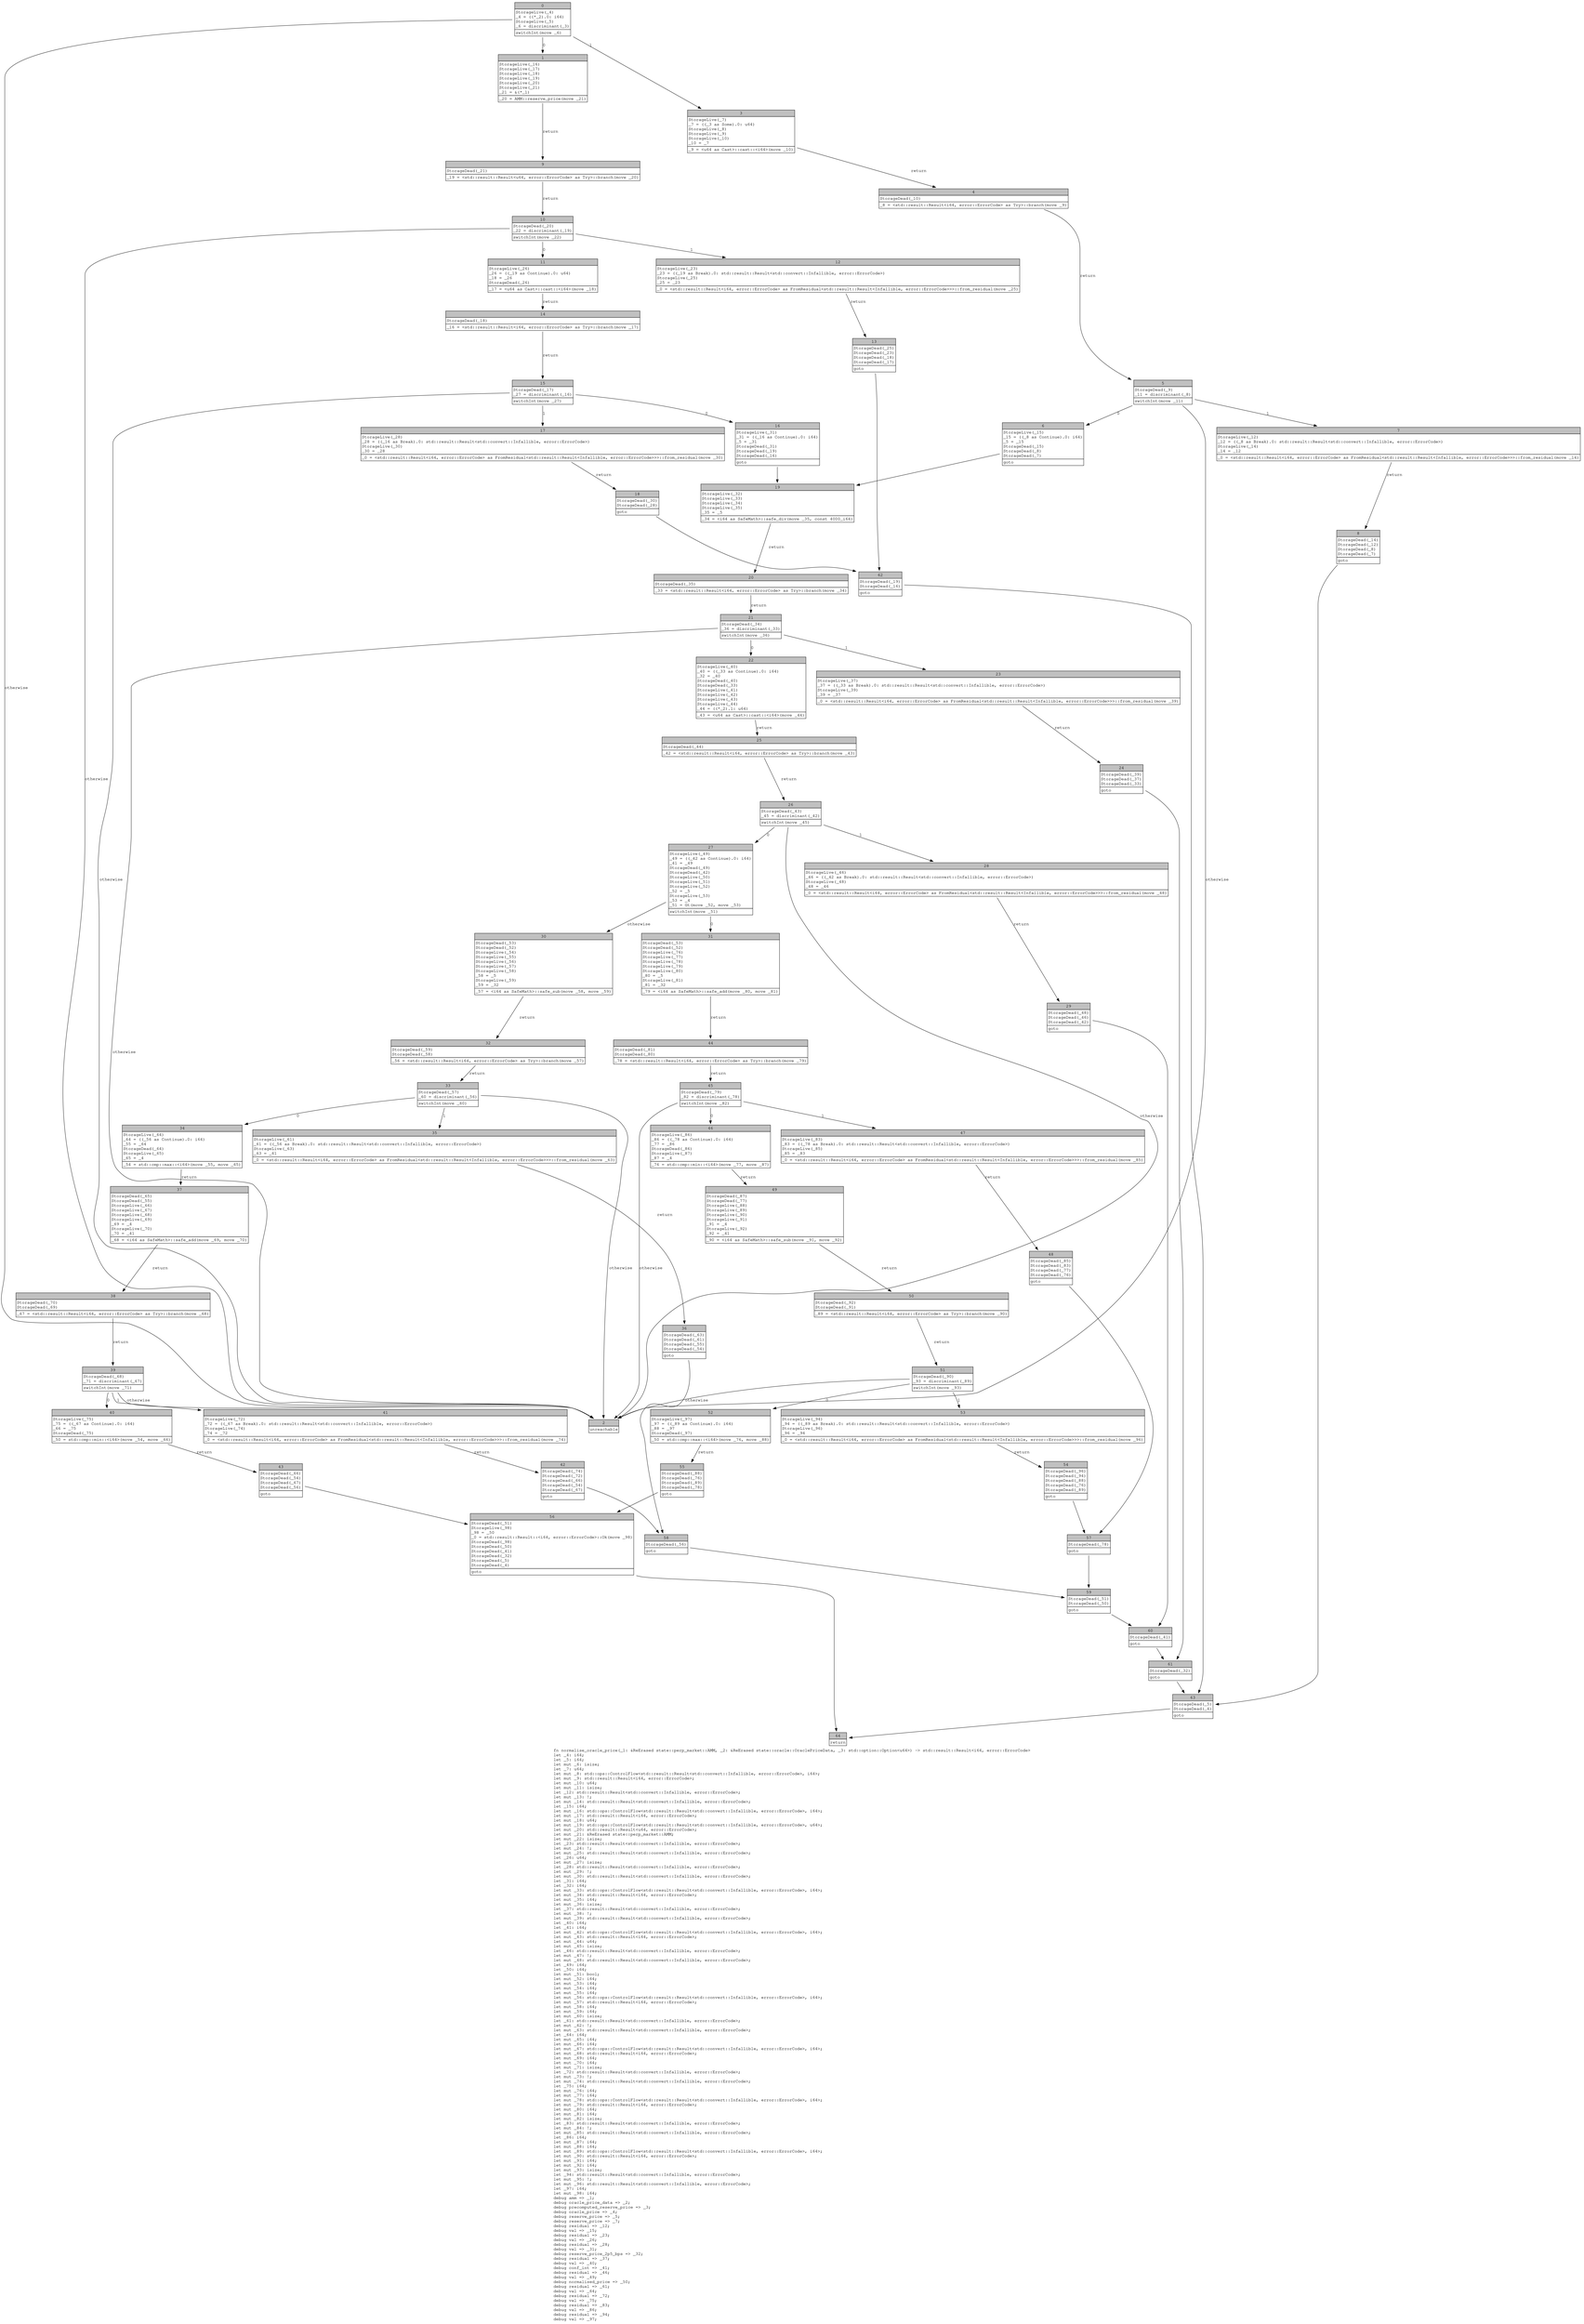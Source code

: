 digraph Mir_0_1810 {
    graph [fontname="Courier, monospace"];
    node [fontname="Courier, monospace"];
    edge [fontname="Courier, monospace"];
    label=<fn normalise_oracle_price(_1: &amp;ReErased state::perp_market::AMM, _2: &amp;ReErased state::oracle::OraclePriceData, _3: std::option::Option&lt;u64&gt;) -&gt; std::result::Result&lt;i64, error::ErrorCode&gt;<br align="left"/>let _4: i64;<br align="left"/>let _5: i64;<br align="left"/>let mut _6: isize;<br align="left"/>let _7: u64;<br align="left"/>let mut _8: std::ops::ControlFlow&lt;std::result::Result&lt;std::convert::Infallible, error::ErrorCode&gt;, i64&gt;;<br align="left"/>let mut _9: std::result::Result&lt;i64, error::ErrorCode&gt;;<br align="left"/>let mut _10: u64;<br align="left"/>let mut _11: isize;<br align="left"/>let _12: std::result::Result&lt;std::convert::Infallible, error::ErrorCode&gt;;<br align="left"/>let mut _13: !;<br align="left"/>let mut _14: std::result::Result&lt;std::convert::Infallible, error::ErrorCode&gt;;<br align="left"/>let _15: i64;<br align="left"/>let mut _16: std::ops::ControlFlow&lt;std::result::Result&lt;std::convert::Infallible, error::ErrorCode&gt;, i64&gt;;<br align="left"/>let mut _17: std::result::Result&lt;i64, error::ErrorCode&gt;;<br align="left"/>let mut _18: u64;<br align="left"/>let mut _19: std::ops::ControlFlow&lt;std::result::Result&lt;std::convert::Infallible, error::ErrorCode&gt;, u64&gt;;<br align="left"/>let mut _20: std::result::Result&lt;u64, error::ErrorCode&gt;;<br align="left"/>let mut _21: &amp;ReErased state::perp_market::AMM;<br align="left"/>let mut _22: isize;<br align="left"/>let _23: std::result::Result&lt;std::convert::Infallible, error::ErrorCode&gt;;<br align="left"/>let mut _24: !;<br align="left"/>let mut _25: std::result::Result&lt;std::convert::Infallible, error::ErrorCode&gt;;<br align="left"/>let _26: u64;<br align="left"/>let mut _27: isize;<br align="left"/>let _28: std::result::Result&lt;std::convert::Infallible, error::ErrorCode&gt;;<br align="left"/>let mut _29: !;<br align="left"/>let mut _30: std::result::Result&lt;std::convert::Infallible, error::ErrorCode&gt;;<br align="left"/>let _31: i64;<br align="left"/>let _32: i64;<br align="left"/>let mut _33: std::ops::ControlFlow&lt;std::result::Result&lt;std::convert::Infallible, error::ErrorCode&gt;, i64&gt;;<br align="left"/>let mut _34: std::result::Result&lt;i64, error::ErrorCode&gt;;<br align="left"/>let mut _35: i64;<br align="left"/>let mut _36: isize;<br align="left"/>let _37: std::result::Result&lt;std::convert::Infallible, error::ErrorCode&gt;;<br align="left"/>let mut _38: !;<br align="left"/>let mut _39: std::result::Result&lt;std::convert::Infallible, error::ErrorCode&gt;;<br align="left"/>let _40: i64;<br align="left"/>let _41: i64;<br align="left"/>let mut _42: std::ops::ControlFlow&lt;std::result::Result&lt;std::convert::Infallible, error::ErrorCode&gt;, i64&gt;;<br align="left"/>let mut _43: std::result::Result&lt;i64, error::ErrorCode&gt;;<br align="left"/>let mut _44: u64;<br align="left"/>let mut _45: isize;<br align="left"/>let _46: std::result::Result&lt;std::convert::Infallible, error::ErrorCode&gt;;<br align="left"/>let mut _47: !;<br align="left"/>let mut _48: std::result::Result&lt;std::convert::Infallible, error::ErrorCode&gt;;<br align="left"/>let _49: i64;<br align="left"/>let _50: i64;<br align="left"/>let mut _51: bool;<br align="left"/>let mut _52: i64;<br align="left"/>let mut _53: i64;<br align="left"/>let mut _54: i64;<br align="left"/>let mut _55: i64;<br align="left"/>let mut _56: std::ops::ControlFlow&lt;std::result::Result&lt;std::convert::Infallible, error::ErrorCode&gt;, i64&gt;;<br align="left"/>let mut _57: std::result::Result&lt;i64, error::ErrorCode&gt;;<br align="left"/>let mut _58: i64;<br align="left"/>let mut _59: i64;<br align="left"/>let mut _60: isize;<br align="left"/>let _61: std::result::Result&lt;std::convert::Infallible, error::ErrorCode&gt;;<br align="left"/>let mut _62: !;<br align="left"/>let mut _63: std::result::Result&lt;std::convert::Infallible, error::ErrorCode&gt;;<br align="left"/>let _64: i64;<br align="left"/>let mut _65: i64;<br align="left"/>let mut _66: i64;<br align="left"/>let mut _67: std::ops::ControlFlow&lt;std::result::Result&lt;std::convert::Infallible, error::ErrorCode&gt;, i64&gt;;<br align="left"/>let mut _68: std::result::Result&lt;i64, error::ErrorCode&gt;;<br align="left"/>let mut _69: i64;<br align="left"/>let mut _70: i64;<br align="left"/>let mut _71: isize;<br align="left"/>let _72: std::result::Result&lt;std::convert::Infallible, error::ErrorCode&gt;;<br align="left"/>let mut _73: !;<br align="left"/>let mut _74: std::result::Result&lt;std::convert::Infallible, error::ErrorCode&gt;;<br align="left"/>let _75: i64;<br align="left"/>let mut _76: i64;<br align="left"/>let mut _77: i64;<br align="left"/>let mut _78: std::ops::ControlFlow&lt;std::result::Result&lt;std::convert::Infallible, error::ErrorCode&gt;, i64&gt;;<br align="left"/>let mut _79: std::result::Result&lt;i64, error::ErrorCode&gt;;<br align="left"/>let mut _80: i64;<br align="left"/>let mut _81: i64;<br align="left"/>let mut _82: isize;<br align="left"/>let _83: std::result::Result&lt;std::convert::Infallible, error::ErrorCode&gt;;<br align="left"/>let mut _84: !;<br align="left"/>let mut _85: std::result::Result&lt;std::convert::Infallible, error::ErrorCode&gt;;<br align="left"/>let _86: i64;<br align="left"/>let mut _87: i64;<br align="left"/>let mut _88: i64;<br align="left"/>let mut _89: std::ops::ControlFlow&lt;std::result::Result&lt;std::convert::Infallible, error::ErrorCode&gt;, i64&gt;;<br align="left"/>let mut _90: std::result::Result&lt;i64, error::ErrorCode&gt;;<br align="left"/>let mut _91: i64;<br align="left"/>let mut _92: i64;<br align="left"/>let mut _93: isize;<br align="left"/>let _94: std::result::Result&lt;std::convert::Infallible, error::ErrorCode&gt;;<br align="left"/>let mut _95: !;<br align="left"/>let mut _96: std::result::Result&lt;std::convert::Infallible, error::ErrorCode&gt;;<br align="left"/>let _97: i64;<br align="left"/>let mut _98: i64;<br align="left"/>debug amm =&gt; _1;<br align="left"/>debug oracle_price_data =&gt; _2;<br align="left"/>debug precomputed_reserve_price =&gt; _3;<br align="left"/>debug oracle_price =&gt; _4;<br align="left"/>debug reserve_price =&gt; _5;<br align="left"/>debug reserve_price =&gt; _7;<br align="left"/>debug residual =&gt; _12;<br align="left"/>debug val =&gt; _15;<br align="left"/>debug residual =&gt; _23;<br align="left"/>debug val =&gt; _26;<br align="left"/>debug residual =&gt; _28;<br align="left"/>debug val =&gt; _31;<br align="left"/>debug reserve_price_2p5_bps =&gt; _32;<br align="left"/>debug residual =&gt; _37;<br align="left"/>debug val =&gt; _40;<br align="left"/>debug conf_int =&gt; _41;<br align="left"/>debug residual =&gt; _46;<br align="left"/>debug val =&gt; _49;<br align="left"/>debug normalised_price =&gt; _50;<br align="left"/>debug residual =&gt; _61;<br align="left"/>debug val =&gt; _64;<br align="left"/>debug residual =&gt; _72;<br align="left"/>debug val =&gt; _75;<br align="left"/>debug residual =&gt; _83;<br align="left"/>debug val =&gt; _86;<br align="left"/>debug residual =&gt; _94;<br align="left"/>debug val =&gt; _97;<br align="left"/>>;
    bb0__0_1810 [shape="none", label=<<table border="0" cellborder="1" cellspacing="0"><tr><td bgcolor="gray" align="center" colspan="1">0</td></tr><tr><td align="left" balign="left">StorageLive(_4)<br/>_4 = ((*_2).0: i64)<br/>StorageLive(_5)<br/>_6 = discriminant(_3)<br/></td></tr><tr><td align="left">switchInt(move _6)</td></tr></table>>];
    bb1__0_1810 [shape="none", label=<<table border="0" cellborder="1" cellspacing="0"><tr><td bgcolor="gray" align="center" colspan="1">1</td></tr><tr><td align="left" balign="left">StorageLive(_16)<br/>StorageLive(_17)<br/>StorageLive(_18)<br/>StorageLive(_19)<br/>StorageLive(_20)<br/>StorageLive(_21)<br/>_21 = &amp;(*_1)<br/></td></tr><tr><td align="left">_20 = AMM::reserve_price(move _21)</td></tr></table>>];
    bb2__0_1810 [shape="none", label=<<table border="0" cellborder="1" cellspacing="0"><tr><td bgcolor="gray" align="center" colspan="1">2</td></tr><tr><td align="left">unreachable</td></tr></table>>];
    bb3__0_1810 [shape="none", label=<<table border="0" cellborder="1" cellspacing="0"><tr><td bgcolor="gray" align="center" colspan="1">3</td></tr><tr><td align="left" balign="left">StorageLive(_7)<br/>_7 = ((_3 as Some).0: u64)<br/>StorageLive(_8)<br/>StorageLive(_9)<br/>StorageLive(_10)<br/>_10 = _7<br/></td></tr><tr><td align="left">_9 = &lt;u64 as Cast&gt;::cast::&lt;i64&gt;(move _10)</td></tr></table>>];
    bb4__0_1810 [shape="none", label=<<table border="0" cellborder="1" cellspacing="0"><tr><td bgcolor="gray" align="center" colspan="1">4</td></tr><tr><td align="left" balign="left">StorageDead(_10)<br/></td></tr><tr><td align="left">_8 = &lt;std::result::Result&lt;i64, error::ErrorCode&gt; as Try&gt;::branch(move _9)</td></tr></table>>];
    bb5__0_1810 [shape="none", label=<<table border="0" cellborder="1" cellspacing="0"><tr><td bgcolor="gray" align="center" colspan="1">5</td></tr><tr><td align="left" balign="left">StorageDead(_9)<br/>_11 = discriminant(_8)<br/></td></tr><tr><td align="left">switchInt(move _11)</td></tr></table>>];
    bb6__0_1810 [shape="none", label=<<table border="0" cellborder="1" cellspacing="0"><tr><td bgcolor="gray" align="center" colspan="1">6</td></tr><tr><td align="left" balign="left">StorageLive(_15)<br/>_15 = ((_8 as Continue).0: i64)<br/>_5 = _15<br/>StorageDead(_15)<br/>StorageDead(_8)<br/>StorageDead(_7)<br/></td></tr><tr><td align="left">goto</td></tr></table>>];
    bb7__0_1810 [shape="none", label=<<table border="0" cellborder="1" cellspacing="0"><tr><td bgcolor="gray" align="center" colspan="1">7</td></tr><tr><td align="left" balign="left">StorageLive(_12)<br/>_12 = ((_8 as Break).0: std::result::Result&lt;std::convert::Infallible, error::ErrorCode&gt;)<br/>StorageLive(_14)<br/>_14 = _12<br/></td></tr><tr><td align="left">_0 = &lt;std::result::Result&lt;i64, error::ErrorCode&gt; as FromResidual&lt;std::result::Result&lt;Infallible, error::ErrorCode&gt;&gt;&gt;::from_residual(move _14)</td></tr></table>>];
    bb8__0_1810 [shape="none", label=<<table border="0" cellborder="1" cellspacing="0"><tr><td bgcolor="gray" align="center" colspan="1">8</td></tr><tr><td align="left" balign="left">StorageDead(_14)<br/>StorageDead(_12)<br/>StorageDead(_8)<br/>StorageDead(_7)<br/></td></tr><tr><td align="left">goto</td></tr></table>>];
    bb9__0_1810 [shape="none", label=<<table border="0" cellborder="1" cellspacing="0"><tr><td bgcolor="gray" align="center" colspan="1">9</td></tr><tr><td align="left" balign="left">StorageDead(_21)<br/></td></tr><tr><td align="left">_19 = &lt;std::result::Result&lt;u64, error::ErrorCode&gt; as Try&gt;::branch(move _20)</td></tr></table>>];
    bb10__0_1810 [shape="none", label=<<table border="0" cellborder="1" cellspacing="0"><tr><td bgcolor="gray" align="center" colspan="1">10</td></tr><tr><td align="left" balign="left">StorageDead(_20)<br/>_22 = discriminant(_19)<br/></td></tr><tr><td align="left">switchInt(move _22)</td></tr></table>>];
    bb11__0_1810 [shape="none", label=<<table border="0" cellborder="1" cellspacing="0"><tr><td bgcolor="gray" align="center" colspan="1">11</td></tr><tr><td align="left" balign="left">StorageLive(_26)<br/>_26 = ((_19 as Continue).0: u64)<br/>_18 = _26<br/>StorageDead(_26)<br/></td></tr><tr><td align="left">_17 = &lt;u64 as Cast&gt;::cast::&lt;i64&gt;(move _18)</td></tr></table>>];
    bb12__0_1810 [shape="none", label=<<table border="0" cellborder="1" cellspacing="0"><tr><td bgcolor="gray" align="center" colspan="1">12</td></tr><tr><td align="left" balign="left">StorageLive(_23)<br/>_23 = ((_19 as Break).0: std::result::Result&lt;std::convert::Infallible, error::ErrorCode&gt;)<br/>StorageLive(_25)<br/>_25 = _23<br/></td></tr><tr><td align="left">_0 = &lt;std::result::Result&lt;i64, error::ErrorCode&gt; as FromResidual&lt;std::result::Result&lt;Infallible, error::ErrorCode&gt;&gt;&gt;::from_residual(move _25)</td></tr></table>>];
    bb13__0_1810 [shape="none", label=<<table border="0" cellborder="1" cellspacing="0"><tr><td bgcolor="gray" align="center" colspan="1">13</td></tr><tr><td align="left" balign="left">StorageDead(_25)<br/>StorageDead(_23)<br/>StorageDead(_18)<br/>StorageDead(_17)<br/></td></tr><tr><td align="left">goto</td></tr></table>>];
    bb14__0_1810 [shape="none", label=<<table border="0" cellborder="1" cellspacing="0"><tr><td bgcolor="gray" align="center" colspan="1">14</td></tr><tr><td align="left" balign="left">StorageDead(_18)<br/></td></tr><tr><td align="left">_16 = &lt;std::result::Result&lt;i64, error::ErrorCode&gt; as Try&gt;::branch(move _17)</td></tr></table>>];
    bb15__0_1810 [shape="none", label=<<table border="0" cellborder="1" cellspacing="0"><tr><td bgcolor="gray" align="center" colspan="1">15</td></tr><tr><td align="left" balign="left">StorageDead(_17)<br/>_27 = discriminant(_16)<br/></td></tr><tr><td align="left">switchInt(move _27)</td></tr></table>>];
    bb16__0_1810 [shape="none", label=<<table border="0" cellborder="1" cellspacing="0"><tr><td bgcolor="gray" align="center" colspan="1">16</td></tr><tr><td align="left" balign="left">StorageLive(_31)<br/>_31 = ((_16 as Continue).0: i64)<br/>_5 = _31<br/>StorageDead(_31)<br/>StorageDead(_19)<br/>StorageDead(_16)<br/></td></tr><tr><td align="left">goto</td></tr></table>>];
    bb17__0_1810 [shape="none", label=<<table border="0" cellborder="1" cellspacing="0"><tr><td bgcolor="gray" align="center" colspan="1">17</td></tr><tr><td align="left" balign="left">StorageLive(_28)<br/>_28 = ((_16 as Break).0: std::result::Result&lt;std::convert::Infallible, error::ErrorCode&gt;)<br/>StorageLive(_30)<br/>_30 = _28<br/></td></tr><tr><td align="left">_0 = &lt;std::result::Result&lt;i64, error::ErrorCode&gt; as FromResidual&lt;std::result::Result&lt;Infallible, error::ErrorCode&gt;&gt;&gt;::from_residual(move _30)</td></tr></table>>];
    bb18__0_1810 [shape="none", label=<<table border="0" cellborder="1" cellspacing="0"><tr><td bgcolor="gray" align="center" colspan="1">18</td></tr><tr><td align="left" balign="left">StorageDead(_30)<br/>StorageDead(_28)<br/></td></tr><tr><td align="left">goto</td></tr></table>>];
    bb19__0_1810 [shape="none", label=<<table border="0" cellborder="1" cellspacing="0"><tr><td bgcolor="gray" align="center" colspan="1">19</td></tr><tr><td align="left" balign="left">StorageLive(_32)<br/>StorageLive(_33)<br/>StorageLive(_34)<br/>StorageLive(_35)<br/>_35 = _5<br/></td></tr><tr><td align="left">_34 = &lt;i64 as SafeMath&gt;::safe_div(move _35, const 4000_i64)</td></tr></table>>];
    bb20__0_1810 [shape="none", label=<<table border="0" cellborder="1" cellspacing="0"><tr><td bgcolor="gray" align="center" colspan="1">20</td></tr><tr><td align="left" balign="left">StorageDead(_35)<br/></td></tr><tr><td align="left">_33 = &lt;std::result::Result&lt;i64, error::ErrorCode&gt; as Try&gt;::branch(move _34)</td></tr></table>>];
    bb21__0_1810 [shape="none", label=<<table border="0" cellborder="1" cellspacing="0"><tr><td bgcolor="gray" align="center" colspan="1">21</td></tr><tr><td align="left" balign="left">StorageDead(_34)<br/>_36 = discriminant(_33)<br/></td></tr><tr><td align="left">switchInt(move _36)</td></tr></table>>];
    bb22__0_1810 [shape="none", label=<<table border="0" cellborder="1" cellspacing="0"><tr><td bgcolor="gray" align="center" colspan="1">22</td></tr><tr><td align="left" balign="left">StorageLive(_40)<br/>_40 = ((_33 as Continue).0: i64)<br/>_32 = _40<br/>StorageDead(_40)<br/>StorageDead(_33)<br/>StorageLive(_41)<br/>StorageLive(_42)<br/>StorageLive(_43)<br/>StorageLive(_44)<br/>_44 = ((*_2).1: u64)<br/></td></tr><tr><td align="left">_43 = &lt;u64 as Cast&gt;::cast::&lt;i64&gt;(move _44)</td></tr></table>>];
    bb23__0_1810 [shape="none", label=<<table border="0" cellborder="1" cellspacing="0"><tr><td bgcolor="gray" align="center" colspan="1">23</td></tr><tr><td align="left" balign="left">StorageLive(_37)<br/>_37 = ((_33 as Break).0: std::result::Result&lt;std::convert::Infallible, error::ErrorCode&gt;)<br/>StorageLive(_39)<br/>_39 = _37<br/></td></tr><tr><td align="left">_0 = &lt;std::result::Result&lt;i64, error::ErrorCode&gt; as FromResidual&lt;std::result::Result&lt;Infallible, error::ErrorCode&gt;&gt;&gt;::from_residual(move _39)</td></tr></table>>];
    bb24__0_1810 [shape="none", label=<<table border="0" cellborder="1" cellspacing="0"><tr><td bgcolor="gray" align="center" colspan="1">24</td></tr><tr><td align="left" balign="left">StorageDead(_39)<br/>StorageDead(_37)<br/>StorageDead(_33)<br/></td></tr><tr><td align="left">goto</td></tr></table>>];
    bb25__0_1810 [shape="none", label=<<table border="0" cellborder="1" cellspacing="0"><tr><td bgcolor="gray" align="center" colspan="1">25</td></tr><tr><td align="left" balign="left">StorageDead(_44)<br/></td></tr><tr><td align="left">_42 = &lt;std::result::Result&lt;i64, error::ErrorCode&gt; as Try&gt;::branch(move _43)</td></tr></table>>];
    bb26__0_1810 [shape="none", label=<<table border="0" cellborder="1" cellspacing="0"><tr><td bgcolor="gray" align="center" colspan="1">26</td></tr><tr><td align="left" balign="left">StorageDead(_43)<br/>_45 = discriminant(_42)<br/></td></tr><tr><td align="left">switchInt(move _45)</td></tr></table>>];
    bb27__0_1810 [shape="none", label=<<table border="0" cellborder="1" cellspacing="0"><tr><td bgcolor="gray" align="center" colspan="1">27</td></tr><tr><td align="left" balign="left">StorageLive(_49)<br/>_49 = ((_42 as Continue).0: i64)<br/>_41 = _49<br/>StorageDead(_49)<br/>StorageDead(_42)<br/>StorageLive(_50)<br/>StorageLive(_51)<br/>StorageLive(_52)<br/>_52 = _5<br/>StorageLive(_53)<br/>_53 = _4<br/>_51 = Gt(move _52, move _53)<br/></td></tr><tr><td align="left">switchInt(move _51)</td></tr></table>>];
    bb28__0_1810 [shape="none", label=<<table border="0" cellborder="1" cellspacing="0"><tr><td bgcolor="gray" align="center" colspan="1">28</td></tr><tr><td align="left" balign="left">StorageLive(_46)<br/>_46 = ((_42 as Break).0: std::result::Result&lt;std::convert::Infallible, error::ErrorCode&gt;)<br/>StorageLive(_48)<br/>_48 = _46<br/></td></tr><tr><td align="left">_0 = &lt;std::result::Result&lt;i64, error::ErrorCode&gt; as FromResidual&lt;std::result::Result&lt;Infallible, error::ErrorCode&gt;&gt;&gt;::from_residual(move _48)</td></tr></table>>];
    bb29__0_1810 [shape="none", label=<<table border="0" cellborder="1" cellspacing="0"><tr><td bgcolor="gray" align="center" colspan="1">29</td></tr><tr><td align="left" balign="left">StorageDead(_48)<br/>StorageDead(_46)<br/>StorageDead(_42)<br/></td></tr><tr><td align="left">goto</td></tr></table>>];
    bb30__0_1810 [shape="none", label=<<table border="0" cellborder="1" cellspacing="0"><tr><td bgcolor="gray" align="center" colspan="1">30</td></tr><tr><td align="left" balign="left">StorageDead(_53)<br/>StorageDead(_52)<br/>StorageLive(_54)<br/>StorageLive(_55)<br/>StorageLive(_56)<br/>StorageLive(_57)<br/>StorageLive(_58)<br/>_58 = _5<br/>StorageLive(_59)<br/>_59 = _32<br/></td></tr><tr><td align="left">_57 = &lt;i64 as SafeMath&gt;::safe_sub(move _58, move _59)</td></tr></table>>];
    bb31__0_1810 [shape="none", label=<<table border="0" cellborder="1" cellspacing="0"><tr><td bgcolor="gray" align="center" colspan="1">31</td></tr><tr><td align="left" balign="left">StorageDead(_53)<br/>StorageDead(_52)<br/>StorageLive(_76)<br/>StorageLive(_77)<br/>StorageLive(_78)<br/>StorageLive(_79)<br/>StorageLive(_80)<br/>_80 = _5<br/>StorageLive(_81)<br/>_81 = _32<br/></td></tr><tr><td align="left">_79 = &lt;i64 as SafeMath&gt;::safe_add(move _80, move _81)</td></tr></table>>];
    bb32__0_1810 [shape="none", label=<<table border="0" cellborder="1" cellspacing="0"><tr><td bgcolor="gray" align="center" colspan="1">32</td></tr><tr><td align="left" balign="left">StorageDead(_59)<br/>StorageDead(_58)<br/></td></tr><tr><td align="left">_56 = &lt;std::result::Result&lt;i64, error::ErrorCode&gt; as Try&gt;::branch(move _57)</td></tr></table>>];
    bb33__0_1810 [shape="none", label=<<table border="0" cellborder="1" cellspacing="0"><tr><td bgcolor="gray" align="center" colspan="1">33</td></tr><tr><td align="left" balign="left">StorageDead(_57)<br/>_60 = discriminant(_56)<br/></td></tr><tr><td align="left">switchInt(move _60)</td></tr></table>>];
    bb34__0_1810 [shape="none", label=<<table border="0" cellborder="1" cellspacing="0"><tr><td bgcolor="gray" align="center" colspan="1">34</td></tr><tr><td align="left" balign="left">StorageLive(_64)<br/>_64 = ((_56 as Continue).0: i64)<br/>_55 = _64<br/>StorageDead(_64)<br/>StorageLive(_65)<br/>_65 = _4<br/></td></tr><tr><td align="left">_54 = std::cmp::max::&lt;i64&gt;(move _55, move _65)</td></tr></table>>];
    bb35__0_1810 [shape="none", label=<<table border="0" cellborder="1" cellspacing="0"><tr><td bgcolor="gray" align="center" colspan="1">35</td></tr><tr><td align="left" balign="left">StorageLive(_61)<br/>_61 = ((_56 as Break).0: std::result::Result&lt;std::convert::Infallible, error::ErrorCode&gt;)<br/>StorageLive(_63)<br/>_63 = _61<br/></td></tr><tr><td align="left">_0 = &lt;std::result::Result&lt;i64, error::ErrorCode&gt; as FromResidual&lt;std::result::Result&lt;Infallible, error::ErrorCode&gt;&gt;&gt;::from_residual(move _63)</td></tr></table>>];
    bb36__0_1810 [shape="none", label=<<table border="0" cellborder="1" cellspacing="0"><tr><td bgcolor="gray" align="center" colspan="1">36</td></tr><tr><td align="left" balign="left">StorageDead(_63)<br/>StorageDead(_61)<br/>StorageDead(_55)<br/>StorageDead(_54)<br/></td></tr><tr><td align="left">goto</td></tr></table>>];
    bb37__0_1810 [shape="none", label=<<table border="0" cellborder="1" cellspacing="0"><tr><td bgcolor="gray" align="center" colspan="1">37</td></tr><tr><td align="left" balign="left">StorageDead(_65)<br/>StorageDead(_55)<br/>StorageLive(_66)<br/>StorageLive(_67)<br/>StorageLive(_68)<br/>StorageLive(_69)<br/>_69 = _4<br/>StorageLive(_70)<br/>_70 = _41<br/></td></tr><tr><td align="left">_68 = &lt;i64 as SafeMath&gt;::safe_add(move _69, move _70)</td></tr></table>>];
    bb38__0_1810 [shape="none", label=<<table border="0" cellborder="1" cellspacing="0"><tr><td bgcolor="gray" align="center" colspan="1">38</td></tr><tr><td align="left" balign="left">StorageDead(_70)<br/>StorageDead(_69)<br/></td></tr><tr><td align="left">_67 = &lt;std::result::Result&lt;i64, error::ErrorCode&gt; as Try&gt;::branch(move _68)</td></tr></table>>];
    bb39__0_1810 [shape="none", label=<<table border="0" cellborder="1" cellspacing="0"><tr><td bgcolor="gray" align="center" colspan="1">39</td></tr><tr><td align="left" balign="left">StorageDead(_68)<br/>_71 = discriminant(_67)<br/></td></tr><tr><td align="left">switchInt(move _71)</td></tr></table>>];
    bb40__0_1810 [shape="none", label=<<table border="0" cellborder="1" cellspacing="0"><tr><td bgcolor="gray" align="center" colspan="1">40</td></tr><tr><td align="left" balign="left">StorageLive(_75)<br/>_75 = ((_67 as Continue).0: i64)<br/>_66 = _75<br/>StorageDead(_75)<br/></td></tr><tr><td align="left">_50 = std::cmp::min::&lt;i64&gt;(move _54, move _66)</td></tr></table>>];
    bb41__0_1810 [shape="none", label=<<table border="0" cellborder="1" cellspacing="0"><tr><td bgcolor="gray" align="center" colspan="1">41</td></tr><tr><td align="left" balign="left">StorageLive(_72)<br/>_72 = ((_67 as Break).0: std::result::Result&lt;std::convert::Infallible, error::ErrorCode&gt;)<br/>StorageLive(_74)<br/>_74 = _72<br/></td></tr><tr><td align="left">_0 = &lt;std::result::Result&lt;i64, error::ErrorCode&gt; as FromResidual&lt;std::result::Result&lt;Infallible, error::ErrorCode&gt;&gt;&gt;::from_residual(move _74)</td></tr></table>>];
    bb42__0_1810 [shape="none", label=<<table border="0" cellborder="1" cellspacing="0"><tr><td bgcolor="gray" align="center" colspan="1">42</td></tr><tr><td align="left" balign="left">StorageDead(_74)<br/>StorageDead(_72)<br/>StorageDead(_66)<br/>StorageDead(_54)<br/>StorageDead(_67)<br/></td></tr><tr><td align="left">goto</td></tr></table>>];
    bb43__0_1810 [shape="none", label=<<table border="0" cellborder="1" cellspacing="0"><tr><td bgcolor="gray" align="center" colspan="1">43</td></tr><tr><td align="left" balign="left">StorageDead(_66)<br/>StorageDead(_54)<br/>StorageDead(_67)<br/>StorageDead(_56)<br/></td></tr><tr><td align="left">goto</td></tr></table>>];
    bb44__0_1810 [shape="none", label=<<table border="0" cellborder="1" cellspacing="0"><tr><td bgcolor="gray" align="center" colspan="1">44</td></tr><tr><td align="left" balign="left">StorageDead(_81)<br/>StorageDead(_80)<br/></td></tr><tr><td align="left">_78 = &lt;std::result::Result&lt;i64, error::ErrorCode&gt; as Try&gt;::branch(move _79)</td></tr></table>>];
    bb45__0_1810 [shape="none", label=<<table border="0" cellborder="1" cellspacing="0"><tr><td bgcolor="gray" align="center" colspan="1">45</td></tr><tr><td align="left" balign="left">StorageDead(_79)<br/>_82 = discriminant(_78)<br/></td></tr><tr><td align="left">switchInt(move _82)</td></tr></table>>];
    bb46__0_1810 [shape="none", label=<<table border="0" cellborder="1" cellspacing="0"><tr><td bgcolor="gray" align="center" colspan="1">46</td></tr><tr><td align="left" balign="left">StorageLive(_86)<br/>_86 = ((_78 as Continue).0: i64)<br/>_77 = _86<br/>StorageDead(_86)<br/>StorageLive(_87)<br/>_87 = _4<br/></td></tr><tr><td align="left">_76 = std::cmp::min::&lt;i64&gt;(move _77, move _87)</td></tr></table>>];
    bb47__0_1810 [shape="none", label=<<table border="0" cellborder="1" cellspacing="0"><tr><td bgcolor="gray" align="center" colspan="1">47</td></tr><tr><td align="left" balign="left">StorageLive(_83)<br/>_83 = ((_78 as Break).0: std::result::Result&lt;std::convert::Infallible, error::ErrorCode&gt;)<br/>StorageLive(_85)<br/>_85 = _83<br/></td></tr><tr><td align="left">_0 = &lt;std::result::Result&lt;i64, error::ErrorCode&gt; as FromResidual&lt;std::result::Result&lt;Infallible, error::ErrorCode&gt;&gt;&gt;::from_residual(move _85)</td></tr></table>>];
    bb48__0_1810 [shape="none", label=<<table border="0" cellborder="1" cellspacing="0"><tr><td bgcolor="gray" align="center" colspan="1">48</td></tr><tr><td align="left" balign="left">StorageDead(_85)<br/>StorageDead(_83)<br/>StorageDead(_77)<br/>StorageDead(_76)<br/></td></tr><tr><td align="left">goto</td></tr></table>>];
    bb49__0_1810 [shape="none", label=<<table border="0" cellborder="1" cellspacing="0"><tr><td bgcolor="gray" align="center" colspan="1">49</td></tr><tr><td align="left" balign="left">StorageDead(_87)<br/>StorageDead(_77)<br/>StorageLive(_88)<br/>StorageLive(_89)<br/>StorageLive(_90)<br/>StorageLive(_91)<br/>_91 = _4<br/>StorageLive(_92)<br/>_92 = _41<br/></td></tr><tr><td align="left">_90 = &lt;i64 as SafeMath&gt;::safe_sub(move _91, move _92)</td></tr></table>>];
    bb50__0_1810 [shape="none", label=<<table border="0" cellborder="1" cellspacing="0"><tr><td bgcolor="gray" align="center" colspan="1">50</td></tr><tr><td align="left" balign="left">StorageDead(_92)<br/>StorageDead(_91)<br/></td></tr><tr><td align="left">_89 = &lt;std::result::Result&lt;i64, error::ErrorCode&gt; as Try&gt;::branch(move _90)</td></tr></table>>];
    bb51__0_1810 [shape="none", label=<<table border="0" cellborder="1" cellspacing="0"><tr><td bgcolor="gray" align="center" colspan="1">51</td></tr><tr><td align="left" balign="left">StorageDead(_90)<br/>_93 = discriminant(_89)<br/></td></tr><tr><td align="left">switchInt(move _93)</td></tr></table>>];
    bb52__0_1810 [shape="none", label=<<table border="0" cellborder="1" cellspacing="0"><tr><td bgcolor="gray" align="center" colspan="1">52</td></tr><tr><td align="left" balign="left">StorageLive(_97)<br/>_97 = ((_89 as Continue).0: i64)<br/>_88 = _97<br/>StorageDead(_97)<br/></td></tr><tr><td align="left">_50 = std::cmp::max::&lt;i64&gt;(move _76, move _88)</td></tr></table>>];
    bb53__0_1810 [shape="none", label=<<table border="0" cellborder="1" cellspacing="0"><tr><td bgcolor="gray" align="center" colspan="1">53</td></tr><tr><td align="left" balign="left">StorageLive(_94)<br/>_94 = ((_89 as Break).0: std::result::Result&lt;std::convert::Infallible, error::ErrorCode&gt;)<br/>StorageLive(_96)<br/>_96 = _94<br/></td></tr><tr><td align="left">_0 = &lt;std::result::Result&lt;i64, error::ErrorCode&gt; as FromResidual&lt;std::result::Result&lt;Infallible, error::ErrorCode&gt;&gt;&gt;::from_residual(move _96)</td></tr></table>>];
    bb54__0_1810 [shape="none", label=<<table border="0" cellborder="1" cellspacing="0"><tr><td bgcolor="gray" align="center" colspan="1">54</td></tr><tr><td align="left" balign="left">StorageDead(_96)<br/>StorageDead(_94)<br/>StorageDead(_88)<br/>StorageDead(_76)<br/>StorageDead(_89)<br/></td></tr><tr><td align="left">goto</td></tr></table>>];
    bb55__0_1810 [shape="none", label=<<table border="0" cellborder="1" cellspacing="0"><tr><td bgcolor="gray" align="center" colspan="1">55</td></tr><tr><td align="left" balign="left">StorageDead(_88)<br/>StorageDead(_76)<br/>StorageDead(_89)<br/>StorageDead(_78)<br/></td></tr><tr><td align="left">goto</td></tr></table>>];
    bb56__0_1810 [shape="none", label=<<table border="0" cellborder="1" cellspacing="0"><tr><td bgcolor="gray" align="center" colspan="1">56</td></tr><tr><td align="left" balign="left">StorageDead(_51)<br/>StorageLive(_98)<br/>_98 = _50<br/>_0 = std::result::Result::&lt;i64, error::ErrorCode&gt;::Ok(move _98)<br/>StorageDead(_98)<br/>StorageDead(_50)<br/>StorageDead(_41)<br/>StorageDead(_32)<br/>StorageDead(_5)<br/>StorageDead(_4)<br/></td></tr><tr><td align="left">goto</td></tr></table>>];
    bb57__0_1810 [shape="none", label=<<table border="0" cellborder="1" cellspacing="0"><tr><td bgcolor="gray" align="center" colspan="1">57</td></tr><tr><td align="left" balign="left">StorageDead(_78)<br/></td></tr><tr><td align="left">goto</td></tr></table>>];
    bb58__0_1810 [shape="none", label=<<table border="0" cellborder="1" cellspacing="0"><tr><td bgcolor="gray" align="center" colspan="1">58</td></tr><tr><td align="left" balign="left">StorageDead(_56)<br/></td></tr><tr><td align="left">goto</td></tr></table>>];
    bb59__0_1810 [shape="none", label=<<table border="0" cellborder="1" cellspacing="0"><tr><td bgcolor="gray" align="center" colspan="1">59</td></tr><tr><td align="left" balign="left">StorageDead(_51)<br/>StorageDead(_50)<br/></td></tr><tr><td align="left">goto</td></tr></table>>];
    bb60__0_1810 [shape="none", label=<<table border="0" cellborder="1" cellspacing="0"><tr><td bgcolor="gray" align="center" colspan="1">60</td></tr><tr><td align="left" balign="left">StorageDead(_41)<br/></td></tr><tr><td align="left">goto</td></tr></table>>];
    bb61__0_1810 [shape="none", label=<<table border="0" cellborder="1" cellspacing="0"><tr><td bgcolor="gray" align="center" colspan="1">61</td></tr><tr><td align="left" balign="left">StorageDead(_32)<br/></td></tr><tr><td align="left">goto</td></tr></table>>];
    bb62__0_1810 [shape="none", label=<<table border="0" cellborder="1" cellspacing="0"><tr><td bgcolor="gray" align="center" colspan="1">62</td></tr><tr><td align="left" balign="left">StorageDead(_19)<br/>StorageDead(_16)<br/></td></tr><tr><td align="left">goto</td></tr></table>>];
    bb63__0_1810 [shape="none", label=<<table border="0" cellborder="1" cellspacing="0"><tr><td bgcolor="gray" align="center" colspan="1">63</td></tr><tr><td align="left" balign="left">StorageDead(_5)<br/>StorageDead(_4)<br/></td></tr><tr><td align="left">goto</td></tr></table>>];
    bb64__0_1810 [shape="none", label=<<table border="0" cellborder="1" cellspacing="0"><tr><td bgcolor="gray" align="center" colspan="1">64</td></tr><tr><td align="left">return</td></tr></table>>];
    bb0__0_1810 -> bb1__0_1810 [label="0"];
    bb0__0_1810 -> bb3__0_1810 [label="1"];
    bb0__0_1810 -> bb2__0_1810 [label="otherwise"];
    bb1__0_1810 -> bb9__0_1810 [label="return"];
    bb3__0_1810 -> bb4__0_1810 [label="return"];
    bb4__0_1810 -> bb5__0_1810 [label="return"];
    bb5__0_1810 -> bb6__0_1810 [label="0"];
    bb5__0_1810 -> bb7__0_1810 [label="1"];
    bb5__0_1810 -> bb2__0_1810 [label="otherwise"];
    bb6__0_1810 -> bb19__0_1810 [label=""];
    bb7__0_1810 -> bb8__0_1810 [label="return"];
    bb8__0_1810 -> bb63__0_1810 [label=""];
    bb9__0_1810 -> bb10__0_1810 [label="return"];
    bb10__0_1810 -> bb11__0_1810 [label="0"];
    bb10__0_1810 -> bb12__0_1810 [label="1"];
    bb10__0_1810 -> bb2__0_1810 [label="otherwise"];
    bb11__0_1810 -> bb14__0_1810 [label="return"];
    bb12__0_1810 -> bb13__0_1810 [label="return"];
    bb13__0_1810 -> bb62__0_1810 [label=""];
    bb14__0_1810 -> bb15__0_1810 [label="return"];
    bb15__0_1810 -> bb16__0_1810 [label="0"];
    bb15__0_1810 -> bb17__0_1810 [label="1"];
    bb15__0_1810 -> bb2__0_1810 [label="otherwise"];
    bb16__0_1810 -> bb19__0_1810 [label=""];
    bb17__0_1810 -> bb18__0_1810 [label="return"];
    bb18__0_1810 -> bb62__0_1810 [label=""];
    bb19__0_1810 -> bb20__0_1810 [label="return"];
    bb20__0_1810 -> bb21__0_1810 [label="return"];
    bb21__0_1810 -> bb22__0_1810 [label="0"];
    bb21__0_1810 -> bb23__0_1810 [label="1"];
    bb21__0_1810 -> bb2__0_1810 [label="otherwise"];
    bb22__0_1810 -> bb25__0_1810 [label="return"];
    bb23__0_1810 -> bb24__0_1810 [label="return"];
    bb24__0_1810 -> bb61__0_1810 [label=""];
    bb25__0_1810 -> bb26__0_1810 [label="return"];
    bb26__0_1810 -> bb27__0_1810 [label="0"];
    bb26__0_1810 -> bb28__0_1810 [label="1"];
    bb26__0_1810 -> bb2__0_1810 [label="otherwise"];
    bb27__0_1810 -> bb31__0_1810 [label="0"];
    bb27__0_1810 -> bb30__0_1810 [label="otherwise"];
    bb28__0_1810 -> bb29__0_1810 [label="return"];
    bb29__0_1810 -> bb60__0_1810 [label=""];
    bb30__0_1810 -> bb32__0_1810 [label="return"];
    bb31__0_1810 -> bb44__0_1810 [label="return"];
    bb32__0_1810 -> bb33__0_1810 [label="return"];
    bb33__0_1810 -> bb34__0_1810 [label="0"];
    bb33__0_1810 -> bb35__0_1810 [label="1"];
    bb33__0_1810 -> bb2__0_1810 [label="otherwise"];
    bb34__0_1810 -> bb37__0_1810 [label="return"];
    bb35__0_1810 -> bb36__0_1810 [label="return"];
    bb36__0_1810 -> bb58__0_1810 [label=""];
    bb37__0_1810 -> bb38__0_1810 [label="return"];
    bb38__0_1810 -> bb39__0_1810 [label="return"];
    bb39__0_1810 -> bb40__0_1810 [label="0"];
    bb39__0_1810 -> bb41__0_1810 [label="1"];
    bb39__0_1810 -> bb2__0_1810 [label="otherwise"];
    bb40__0_1810 -> bb43__0_1810 [label="return"];
    bb41__0_1810 -> bb42__0_1810 [label="return"];
    bb42__0_1810 -> bb58__0_1810 [label=""];
    bb43__0_1810 -> bb56__0_1810 [label=""];
    bb44__0_1810 -> bb45__0_1810 [label="return"];
    bb45__0_1810 -> bb46__0_1810 [label="0"];
    bb45__0_1810 -> bb47__0_1810 [label="1"];
    bb45__0_1810 -> bb2__0_1810 [label="otherwise"];
    bb46__0_1810 -> bb49__0_1810 [label="return"];
    bb47__0_1810 -> bb48__0_1810 [label="return"];
    bb48__0_1810 -> bb57__0_1810 [label=""];
    bb49__0_1810 -> bb50__0_1810 [label="return"];
    bb50__0_1810 -> bb51__0_1810 [label="return"];
    bb51__0_1810 -> bb52__0_1810 [label="0"];
    bb51__0_1810 -> bb53__0_1810 [label="1"];
    bb51__0_1810 -> bb2__0_1810 [label="otherwise"];
    bb52__0_1810 -> bb55__0_1810 [label="return"];
    bb53__0_1810 -> bb54__0_1810 [label="return"];
    bb54__0_1810 -> bb57__0_1810 [label=""];
    bb55__0_1810 -> bb56__0_1810 [label=""];
    bb56__0_1810 -> bb64__0_1810 [label=""];
    bb57__0_1810 -> bb59__0_1810 [label=""];
    bb58__0_1810 -> bb59__0_1810 [label=""];
    bb59__0_1810 -> bb60__0_1810 [label=""];
    bb60__0_1810 -> bb61__0_1810 [label=""];
    bb61__0_1810 -> bb63__0_1810 [label=""];
    bb62__0_1810 -> bb63__0_1810 [label=""];
    bb63__0_1810 -> bb64__0_1810 [label=""];
}
